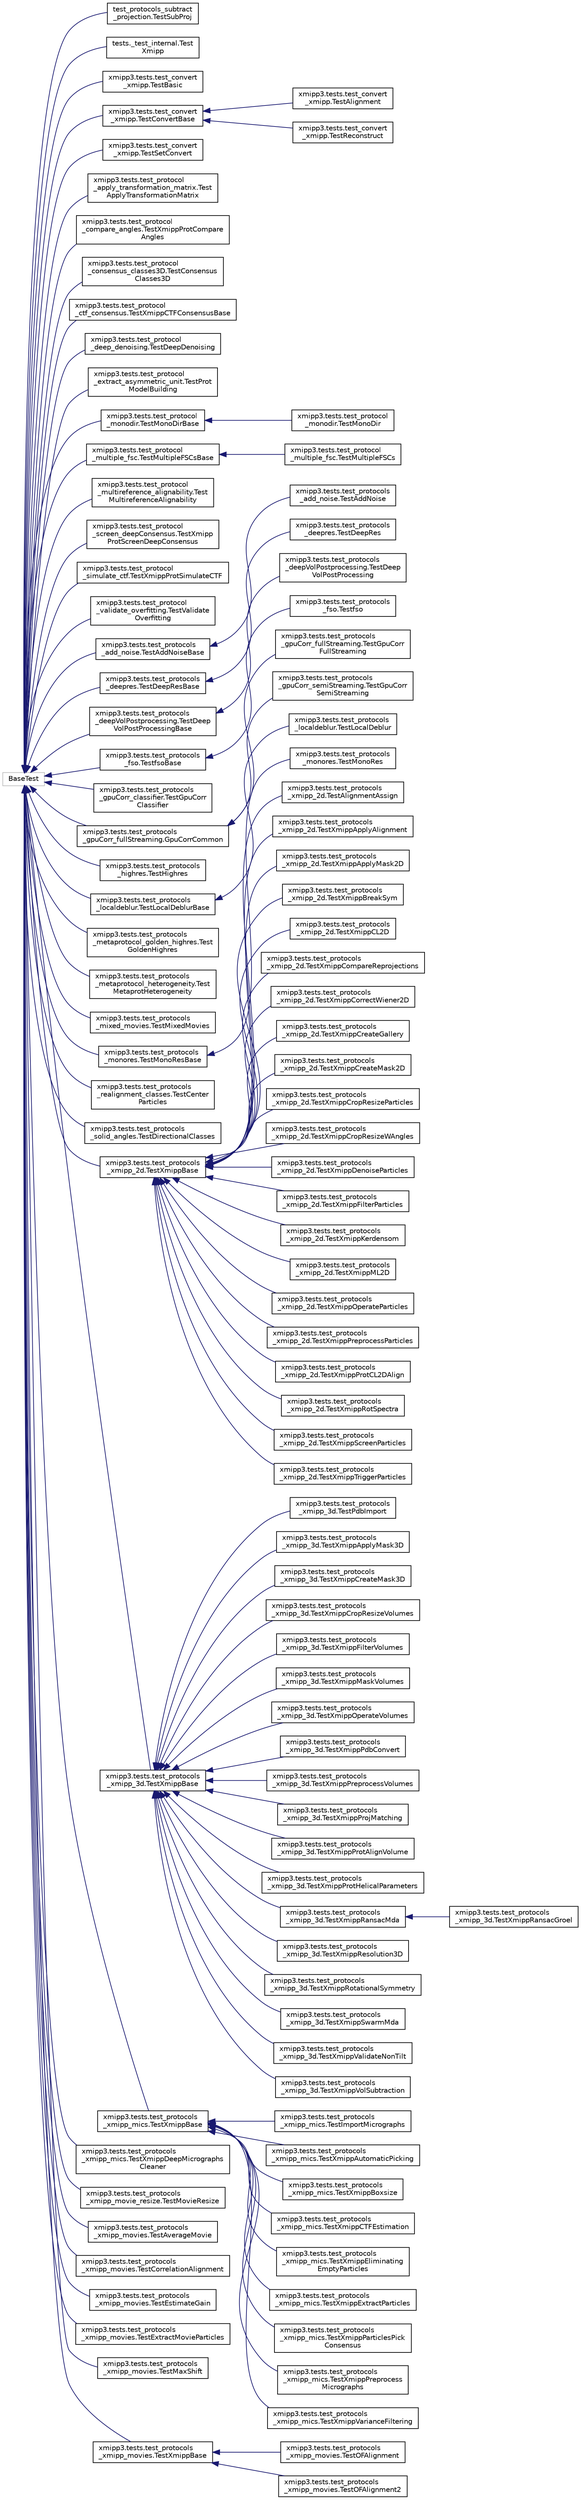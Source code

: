 digraph "Graphical Class Hierarchy"
{
  edge [fontname="Helvetica",fontsize="10",labelfontname="Helvetica",labelfontsize="10"];
  node [fontname="Helvetica",fontsize="10",shape=record];
  rankdir="LR";
  Node508 [label="BaseTest",height=0.2,width=0.4,color="grey75", fillcolor="white", style="filled"];
  Node508 -> Node0 [dir="back",color="midnightblue",fontsize="10",style="solid",fontname="Helvetica"];
  Node0 [label="test_protocols_subtract\l_projection.TestSubProj",height=0.2,width=0.4,color="black", fillcolor="white", style="filled",URL="$classtest__protocols__subtract__projection_1_1TestSubProj.html"];
  Node508 -> Node510 [dir="back",color="midnightblue",fontsize="10",style="solid",fontname="Helvetica"];
  Node510 [label="tests._test_internal.Test\lXmipp",height=0.2,width=0.4,color="black", fillcolor="white", style="filled",URL="$classtests_1_1__test__internal_1_1TestXmipp.html"];
  Node508 -> Node511 [dir="back",color="midnightblue",fontsize="10",style="solid",fontname="Helvetica"];
  Node511 [label="xmipp3.tests.test_convert\l_xmipp.TestBasic",height=0.2,width=0.4,color="black", fillcolor="white", style="filled",URL="$classxmipp3_1_1tests_1_1test__convert__xmipp_1_1TestBasic.html"];
  Node508 -> Node512 [dir="back",color="midnightblue",fontsize="10",style="solid",fontname="Helvetica"];
  Node512 [label="xmipp3.tests.test_convert\l_xmipp.TestConvertBase",height=0.2,width=0.4,color="black", fillcolor="white", style="filled",URL="$classxmipp3_1_1tests_1_1test__convert__xmipp_1_1TestConvertBase.html"];
  Node512 -> Node513 [dir="back",color="midnightblue",fontsize="10",style="solid",fontname="Helvetica"];
  Node513 [label="xmipp3.tests.test_convert\l_xmipp.TestAlignment",height=0.2,width=0.4,color="black", fillcolor="white", style="filled",URL="$classxmipp3_1_1tests_1_1test__convert__xmipp_1_1TestAlignment.html"];
  Node512 -> Node514 [dir="back",color="midnightblue",fontsize="10",style="solid",fontname="Helvetica"];
  Node514 [label="xmipp3.tests.test_convert\l_xmipp.TestReconstruct",height=0.2,width=0.4,color="black", fillcolor="white", style="filled",URL="$classxmipp3_1_1tests_1_1test__convert__xmipp_1_1TestReconstruct.html"];
  Node508 -> Node515 [dir="back",color="midnightblue",fontsize="10",style="solid",fontname="Helvetica"];
  Node515 [label="xmipp3.tests.test_convert\l_xmipp.TestSetConvert",height=0.2,width=0.4,color="black", fillcolor="white", style="filled",URL="$classxmipp3_1_1tests_1_1test__convert__xmipp_1_1TestSetConvert.html"];
  Node508 -> Node516 [dir="back",color="midnightblue",fontsize="10",style="solid",fontname="Helvetica"];
  Node516 [label="xmipp3.tests.test_protocol\l_apply_transformation_matrix.Test\lApplyTransformationMatrix",height=0.2,width=0.4,color="black", fillcolor="white", style="filled",URL="$classxmipp3_1_1tests_1_1test__protocol__apply__transformation__matrix_1_1TestApplyTransformationMatrix.html"];
  Node508 -> Node517 [dir="back",color="midnightblue",fontsize="10",style="solid",fontname="Helvetica"];
  Node517 [label="xmipp3.tests.test_protocol\l_compare_angles.TestXmippProtCompare\lAngles",height=0.2,width=0.4,color="black", fillcolor="white", style="filled",URL="$classxmipp3_1_1tests_1_1test__protocol__compare__angles_1_1TestXmippProtCompareAngles.html"];
  Node508 -> Node518 [dir="back",color="midnightblue",fontsize="10",style="solid",fontname="Helvetica"];
  Node518 [label="xmipp3.tests.test_protocol\l_consensus_classes3D.TestConsensus\lClasses3D",height=0.2,width=0.4,color="black", fillcolor="white", style="filled",URL="$classxmipp3_1_1tests_1_1test__protocol__consensus__classes3D_1_1TestConsensusClasses3D.html"];
  Node508 -> Node519 [dir="back",color="midnightblue",fontsize="10",style="solid",fontname="Helvetica"];
  Node519 [label="xmipp3.tests.test_protocol\l_ctf_consensus.TestXmippCTFConsensusBase",height=0.2,width=0.4,color="black", fillcolor="white", style="filled",URL="$classxmipp3_1_1tests_1_1test__protocol__ctf__consensus_1_1TestXmippCTFConsensusBase.html"];
  Node508 -> Node520 [dir="back",color="midnightblue",fontsize="10",style="solid",fontname="Helvetica"];
  Node520 [label="xmipp3.tests.test_protocol\l_deep_denoising.TestDeepDenoising",height=0.2,width=0.4,color="black", fillcolor="white", style="filled",URL="$classxmipp3_1_1tests_1_1test__protocol__deep__denoising_1_1TestDeepDenoising.html"];
  Node508 -> Node521 [dir="back",color="midnightblue",fontsize="10",style="solid",fontname="Helvetica"];
  Node521 [label="xmipp3.tests.test_protocol\l_extract_asymmetric_unit.TestProt\lModelBuilding",height=0.2,width=0.4,color="black", fillcolor="white", style="filled",URL="$classxmipp3_1_1tests_1_1test__protocol__extract__asymmetric__unit_1_1TestProtModelBuilding.html"];
  Node508 -> Node522 [dir="back",color="midnightblue",fontsize="10",style="solid",fontname="Helvetica"];
  Node522 [label="xmipp3.tests.test_protocol\l_monodir.TestMonoDirBase",height=0.2,width=0.4,color="black", fillcolor="white", style="filled",URL="$classxmipp3_1_1tests_1_1test__protocol__monodir_1_1TestMonoDirBase.html"];
  Node522 -> Node523 [dir="back",color="midnightblue",fontsize="10",style="solid",fontname="Helvetica"];
  Node523 [label="xmipp3.tests.test_protocol\l_monodir.TestMonoDir",height=0.2,width=0.4,color="black", fillcolor="white", style="filled",URL="$classxmipp3_1_1tests_1_1test__protocol__monodir_1_1TestMonoDir.html"];
  Node508 -> Node524 [dir="back",color="midnightblue",fontsize="10",style="solid",fontname="Helvetica"];
  Node524 [label="xmipp3.tests.test_protocol\l_multiple_fsc.TestMultipleFSCsBase",height=0.2,width=0.4,color="black", fillcolor="white", style="filled",URL="$classxmipp3_1_1tests_1_1test__protocol__multiple__fsc_1_1TestMultipleFSCsBase.html"];
  Node524 -> Node525 [dir="back",color="midnightblue",fontsize="10",style="solid",fontname="Helvetica"];
  Node525 [label="xmipp3.tests.test_protocol\l_multiple_fsc.TestMultipleFSCs",height=0.2,width=0.4,color="black", fillcolor="white", style="filled",URL="$classxmipp3_1_1tests_1_1test__protocol__multiple__fsc_1_1TestMultipleFSCs.html"];
  Node508 -> Node526 [dir="back",color="midnightblue",fontsize="10",style="solid",fontname="Helvetica"];
  Node526 [label="xmipp3.tests.test_protocol\l_multireference_alignability.Test\lMultireferenceAlignability",height=0.2,width=0.4,color="black", fillcolor="white", style="filled",URL="$classxmipp3_1_1tests_1_1test__protocol__multireference__alignability_1_1TestMultireferenceAlignability.html"];
  Node508 -> Node527 [dir="back",color="midnightblue",fontsize="10",style="solid",fontname="Helvetica"];
  Node527 [label="xmipp3.tests.test_protocol\l_screen_deepConsensus.TestXmipp\lProtScreenDeepConsensus",height=0.2,width=0.4,color="black", fillcolor="white", style="filled",URL="$classxmipp3_1_1tests_1_1test__protocol__screen__deepConsensus_1_1TestXmippProtScreenDeepConsensus.html"];
  Node508 -> Node528 [dir="back",color="midnightblue",fontsize="10",style="solid",fontname="Helvetica"];
  Node528 [label="xmipp3.tests.test_protocol\l_simulate_ctf.TestXmippProtSimulateCTF",height=0.2,width=0.4,color="black", fillcolor="white", style="filled",URL="$classxmipp3_1_1tests_1_1test__protocol__simulate__ctf_1_1TestXmippProtSimulateCTF.html"];
  Node508 -> Node529 [dir="back",color="midnightblue",fontsize="10",style="solid",fontname="Helvetica"];
  Node529 [label="xmipp3.tests.test_protocol\l_validate_overfitting.TestValidate\lOverfitting",height=0.2,width=0.4,color="black", fillcolor="white", style="filled",URL="$classxmipp3_1_1tests_1_1test__protocol__validate__overfitting_1_1TestValidateOverfitting.html"];
  Node508 -> Node530 [dir="back",color="midnightblue",fontsize="10",style="solid",fontname="Helvetica"];
  Node530 [label="xmipp3.tests.test_protocols\l_add_noise.TestAddNoiseBase",height=0.2,width=0.4,color="black", fillcolor="white", style="filled",URL="$classxmipp3_1_1tests_1_1test__protocols__add__noise_1_1TestAddNoiseBase.html"];
  Node530 -> Node531 [dir="back",color="midnightblue",fontsize="10",style="solid",fontname="Helvetica"];
  Node531 [label="xmipp3.tests.test_protocols\l_add_noise.TestAddNoise",height=0.2,width=0.4,color="black", fillcolor="white", style="filled",URL="$classxmipp3_1_1tests_1_1test__protocols__add__noise_1_1TestAddNoise.html"];
  Node508 -> Node532 [dir="back",color="midnightblue",fontsize="10",style="solid",fontname="Helvetica"];
  Node532 [label="xmipp3.tests.test_protocols\l_deepres.TestDeepResBase",height=0.2,width=0.4,color="black", fillcolor="white", style="filled",URL="$classxmipp3_1_1tests_1_1test__protocols__deepres_1_1TestDeepResBase.html"];
  Node532 -> Node533 [dir="back",color="midnightblue",fontsize="10",style="solid",fontname="Helvetica"];
  Node533 [label="xmipp3.tests.test_protocols\l_deepres.TestDeepRes",height=0.2,width=0.4,color="black", fillcolor="white", style="filled",URL="$classxmipp3_1_1tests_1_1test__protocols__deepres_1_1TestDeepRes.html"];
  Node508 -> Node534 [dir="back",color="midnightblue",fontsize="10",style="solid",fontname="Helvetica"];
  Node534 [label="xmipp3.tests.test_protocols\l_deepVolPostprocessing.TestDeep\lVolPostProcessingBase",height=0.2,width=0.4,color="black", fillcolor="white", style="filled",URL="$classxmipp3_1_1tests_1_1test__protocols__deepVolPostprocessing_1_1TestDeepVolPostProcessingBase.html"];
  Node534 -> Node535 [dir="back",color="midnightblue",fontsize="10",style="solid",fontname="Helvetica"];
  Node535 [label="xmipp3.tests.test_protocols\l_deepVolPostprocessing.TestDeep\lVolPostProcessing",height=0.2,width=0.4,color="black", fillcolor="white", style="filled",URL="$classxmipp3_1_1tests_1_1test__protocols__deepVolPostprocessing_1_1TestDeepVolPostProcessing.html"];
  Node508 -> Node536 [dir="back",color="midnightblue",fontsize="10",style="solid",fontname="Helvetica"];
  Node536 [label="xmipp3.tests.test_protocols\l_fso.TestfsoBase",height=0.2,width=0.4,color="black", fillcolor="white", style="filled",URL="$classxmipp3_1_1tests_1_1test__protocols__fso_1_1TestfsoBase.html"];
  Node536 -> Node537 [dir="back",color="midnightblue",fontsize="10",style="solid",fontname="Helvetica"];
  Node537 [label="xmipp3.tests.test_protocols\l_fso.Testfso",height=0.2,width=0.4,color="black", fillcolor="white", style="filled",URL="$classxmipp3_1_1tests_1_1test__protocols__fso_1_1Testfso.html"];
  Node508 -> Node538 [dir="back",color="midnightblue",fontsize="10",style="solid",fontname="Helvetica"];
  Node538 [label="xmipp3.tests.test_protocols\l_gpuCorr_classifier.TestGpuCorr\lClassifier",height=0.2,width=0.4,color="black", fillcolor="white", style="filled",URL="$classxmipp3_1_1tests_1_1test__protocols__gpuCorr__classifier_1_1TestGpuCorrClassifier.html"];
  Node508 -> Node539 [dir="back",color="midnightblue",fontsize="10",style="solid",fontname="Helvetica"];
  Node539 [label="xmipp3.tests.test_protocols\l_gpuCorr_fullStreaming.GpuCorrCommon",height=0.2,width=0.4,color="black", fillcolor="white", style="filled",URL="$classxmipp3_1_1tests_1_1test__protocols__gpuCorr__fullStreaming_1_1GpuCorrCommon.html"];
  Node539 -> Node540 [dir="back",color="midnightblue",fontsize="10",style="solid",fontname="Helvetica"];
  Node540 [label="xmipp3.tests.test_protocols\l_gpuCorr_fullStreaming.TestGpuCorr\lFullStreaming",height=0.2,width=0.4,color="black", fillcolor="white", style="filled",URL="$classxmipp3_1_1tests_1_1test__protocols__gpuCorr__fullStreaming_1_1TestGpuCorrFullStreaming.html"];
  Node539 -> Node541 [dir="back",color="midnightblue",fontsize="10",style="solid",fontname="Helvetica"];
  Node541 [label="xmipp3.tests.test_protocols\l_gpuCorr_semiStreaming.TestGpuCorr\lSemiStreaming",height=0.2,width=0.4,color="black", fillcolor="white", style="filled",URL="$classxmipp3_1_1tests_1_1test__protocols__gpuCorr__semiStreaming_1_1TestGpuCorrSemiStreaming.html"];
  Node508 -> Node542 [dir="back",color="midnightblue",fontsize="10",style="solid",fontname="Helvetica"];
  Node542 [label="xmipp3.tests.test_protocols\l_highres.TestHighres",height=0.2,width=0.4,color="black", fillcolor="white", style="filled",URL="$classxmipp3_1_1tests_1_1test__protocols__highres_1_1TestHighres.html"];
  Node508 -> Node543 [dir="back",color="midnightblue",fontsize="10",style="solid",fontname="Helvetica"];
  Node543 [label="xmipp3.tests.test_protocols\l_localdeblur.TestLocalDeblurBase",height=0.2,width=0.4,color="black", fillcolor="white", style="filled",URL="$classxmipp3_1_1tests_1_1test__protocols__localdeblur_1_1TestLocalDeblurBase.html"];
  Node543 -> Node544 [dir="back",color="midnightblue",fontsize="10",style="solid",fontname="Helvetica"];
  Node544 [label="xmipp3.tests.test_protocols\l_localdeblur.TestLocalDeblur",height=0.2,width=0.4,color="black", fillcolor="white", style="filled",URL="$classxmipp3_1_1tests_1_1test__protocols__localdeblur_1_1TestLocalDeblur.html"];
  Node508 -> Node545 [dir="back",color="midnightblue",fontsize="10",style="solid",fontname="Helvetica"];
  Node545 [label="xmipp3.tests.test_protocols\l_metaprotocol_golden_highres.Test\lGoldenHighres",height=0.2,width=0.4,color="black", fillcolor="white", style="filled",URL="$classxmipp3_1_1tests_1_1test__protocols__metaprotocol__golden__highres_1_1TestGoldenHighres.html"];
  Node508 -> Node546 [dir="back",color="midnightblue",fontsize="10",style="solid",fontname="Helvetica"];
  Node546 [label="xmipp3.tests.test_protocols\l_metaprotocol_heterogeneity.Test\lMetaprotHeterogeneity",height=0.2,width=0.4,color="black", fillcolor="white", style="filled",URL="$classxmipp3_1_1tests_1_1test__protocols__metaprotocol__heterogeneity_1_1TestMetaprotHeterogeneity.html"];
  Node508 -> Node547 [dir="back",color="midnightblue",fontsize="10",style="solid",fontname="Helvetica"];
  Node547 [label="xmipp3.tests.test_protocols\l_mixed_movies.TestMixedMovies",height=0.2,width=0.4,color="black", fillcolor="white", style="filled",URL="$classxmipp3_1_1tests_1_1test__protocols__mixed__movies_1_1TestMixedMovies.html"];
  Node508 -> Node548 [dir="back",color="midnightblue",fontsize="10",style="solid",fontname="Helvetica"];
  Node548 [label="xmipp3.tests.test_protocols\l_monores.TestMonoResBase",height=0.2,width=0.4,color="black", fillcolor="white", style="filled",URL="$classxmipp3_1_1tests_1_1test__protocols__monores_1_1TestMonoResBase.html"];
  Node548 -> Node549 [dir="back",color="midnightblue",fontsize="10",style="solid",fontname="Helvetica"];
  Node549 [label="xmipp3.tests.test_protocols\l_monores.TestMonoRes",height=0.2,width=0.4,color="black", fillcolor="white", style="filled",URL="$classxmipp3_1_1tests_1_1test__protocols__monores_1_1TestMonoRes.html"];
  Node508 -> Node550 [dir="back",color="midnightblue",fontsize="10",style="solid",fontname="Helvetica"];
  Node550 [label="xmipp3.tests.test_protocols\l_realignment_classes.TestCenter\lParticles",height=0.2,width=0.4,color="black", fillcolor="white", style="filled",URL="$classxmipp3_1_1tests_1_1test__protocols__realignment__classes_1_1TestCenterParticles.html"];
  Node508 -> Node551 [dir="back",color="midnightblue",fontsize="10",style="solid",fontname="Helvetica"];
  Node551 [label="xmipp3.tests.test_protocols\l_solid_angles.TestDirectionalClasses",height=0.2,width=0.4,color="black", fillcolor="white", style="filled",URL="$classxmipp3_1_1tests_1_1test__protocols__solid__angles_1_1TestDirectionalClasses.html"];
  Node508 -> Node552 [dir="back",color="midnightblue",fontsize="10",style="solid",fontname="Helvetica"];
  Node552 [label="xmipp3.tests.test_protocols\l_xmipp_2d.TestXmippBase",height=0.2,width=0.4,color="black", fillcolor="white", style="filled",URL="$classxmipp3_1_1tests_1_1test__protocols__xmipp__2d_1_1TestXmippBase.html"];
  Node552 -> Node553 [dir="back",color="midnightblue",fontsize="10",style="solid",fontname="Helvetica"];
  Node553 [label="xmipp3.tests.test_protocols\l_xmipp_2d.TestAlignmentAssign",height=0.2,width=0.4,color="black", fillcolor="white", style="filled",URL="$classxmipp3_1_1tests_1_1test__protocols__xmipp__2d_1_1TestAlignmentAssign.html"];
  Node552 -> Node554 [dir="back",color="midnightblue",fontsize="10",style="solid",fontname="Helvetica"];
  Node554 [label="xmipp3.tests.test_protocols\l_xmipp_2d.TestXmippApplyAlignment",height=0.2,width=0.4,color="black", fillcolor="white", style="filled",URL="$classxmipp3_1_1tests_1_1test__protocols__xmipp__2d_1_1TestXmippApplyAlignment.html"];
  Node552 -> Node555 [dir="back",color="midnightblue",fontsize="10",style="solid",fontname="Helvetica"];
  Node555 [label="xmipp3.tests.test_protocols\l_xmipp_2d.TestXmippApplyMask2D",height=0.2,width=0.4,color="black", fillcolor="white", style="filled",URL="$classxmipp3_1_1tests_1_1test__protocols__xmipp__2d_1_1TestXmippApplyMask2D.html"];
  Node552 -> Node556 [dir="back",color="midnightblue",fontsize="10",style="solid",fontname="Helvetica"];
  Node556 [label="xmipp3.tests.test_protocols\l_xmipp_2d.TestXmippBreakSym",height=0.2,width=0.4,color="black", fillcolor="white", style="filled",URL="$classxmipp3_1_1tests_1_1test__protocols__xmipp__2d_1_1TestXmippBreakSym.html"];
  Node552 -> Node557 [dir="back",color="midnightblue",fontsize="10",style="solid",fontname="Helvetica"];
  Node557 [label="xmipp3.tests.test_protocols\l_xmipp_2d.TestXmippCL2D",height=0.2,width=0.4,color="black", fillcolor="white", style="filled",URL="$classxmipp3_1_1tests_1_1test__protocols__xmipp__2d_1_1TestXmippCL2D.html"];
  Node552 -> Node558 [dir="back",color="midnightblue",fontsize="10",style="solid",fontname="Helvetica"];
  Node558 [label="xmipp3.tests.test_protocols\l_xmipp_2d.TestXmippCompareReprojections",height=0.2,width=0.4,color="black", fillcolor="white", style="filled",URL="$classxmipp3_1_1tests_1_1test__protocols__xmipp__2d_1_1TestXmippCompareReprojections.html"];
  Node552 -> Node559 [dir="back",color="midnightblue",fontsize="10",style="solid",fontname="Helvetica"];
  Node559 [label="xmipp3.tests.test_protocols\l_xmipp_2d.TestXmippCorrectWiener2D",height=0.2,width=0.4,color="black", fillcolor="white", style="filled",URL="$classxmipp3_1_1tests_1_1test__protocols__xmipp__2d_1_1TestXmippCorrectWiener2D.html"];
  Node552 -> Node560 [dir="back",color="midnightblue",fontsize="10",style="solid",fontname="Helvetica"];
  Node560 [label="xmipp3.tests.test_protocols\l_xmipp_2d.TestXmippCreateGallery",height=0.2,width=0.4,color="black", fillcolor="white", style="filled",URL="$classxmipp3_1_1tests_1_1test__protocols__xmipp__2d_1_1TestXmippCreateGallery.html"];
  Node552 -> Node561 [dir="back",color="midnightblue",fontsize="10",style="solid",fontname="Helvetica"];
  Node561 [label="xmipp3.tests.test_protocols\l_xmipp_2d.TestXmippCreateMask2D",height=0.2,width=0.4,color="black", fillcolor="white", style="filled",URL="$classxmipp3_1_1tests_1_1test__protocols__xmipp__2d_1_1TestXmippCreateMask2D.html"];
  Node552 -> Node562 [dir="back",color="midnightblue",fontsize="10",style="solid",fontname="Helvetica"];
  Node562 [label="xmipp3.tests.test_protocols\l_xmipp_2d.TestXmippCropResizeParticles",height=0.2,width=0.4,color="black", fillcolor="white", style="filled",URL="$classxmipp3_1_1tests_1_1test__protocols__xmipp__2d_1_1TestXmippCropResizeParticles.html"];
  Node552 -> Node563 [dir="back",color="midnightblue",fontsize="10",style="solid",fontname="Helvetica"];
  Node563 [label="xmipp3.tests.test_protocols\l_xmipp_2d.TestXmippCropResizeWAngles",height=0.2,width=0.4,color="black", fillcolor="white", style="filled",URL="$classxmipp3_1_1tests_1_1test__protocols__xmipp__2d_1_1TestXmippCropResizeWAngles.html"];
  Node552 -> Node564 [dir="back",color="midnightblue",fontsize="10",style="solid",fontname="Helvetica"];
  Node564 [label="xmipp3.tests.test_protocols\l_xmipp_2d.TestXmippDenoiseParticles",height=0.2,width=0.4,color="black", fillcolor="white", style="filled",URL="$classxmipp3_1_1tests_1_1test__protocols__xmipp__2d_1_1TestXmippDenoiseParticles.html"];
  Node552 -> Node565 [dir="back",color="midnightblue",fontsize="10",style="solid",fontname="Helvetica"];
  Node565 [label="xmipp3.tests.test_protocols\l_xmipp_2d.TestXmippFilterParticles",height=0.2,width=0.4,color="black", fillcolor="white", style="filled",URL="$classxmipp3_1_1tests_1_1test__protocols__xmipp__2d_1_1TestXmippFilterParticles.html"];
  Node552 -> Node566 [dir="back",color="midnightblue",fontsize="10",style="solid",fontname="Helvetica"];
  Node566 [label="xmipp3.tests.test_protocols\l_xmipp_2d.TestXmippKerdensom",height=0.2,width=0.4,color="black", fillcolor="white", style="filled",URL="$classxmipp3_1_1tests_1_1test__protocols__xmipp__2d_1_1TestXmippKerdensom.html"];
  Node552 -> Node567 [dir="back",color="midnightblue",fontsize="10",style="solid",fontname="Helvetica"];
  Node567 [label="xmipp3.tests.test_protocols\l_xmipp_2d.TestXmippML2D",height=0.2,width=0.4,color="black", fillcolor="white", style="filled",URL="$classxmipp3_1_1tests_1_1test__protocols__xmipp__2d_1_1TestXmippML2D.html"];
  Node552 -> Node568 [dir="back",color="midnightblue",fontsize="10",style="solid",fontname="Helvetica"];
  Node568 [label="xmipp3.tests.test_protocols\l_xmipp_2d.TestXmippOperateParticles",height=0.2,width=0.4,color="black", fillcolor="white", style="filled",URL="$classxmipp3_1_1tests_1_1test__protocols__xmipp__2d_1_1TestXmippOperateParticles.html"];
  Node552 -> Node569 [dir="back",color="midnightblue",fontsize="10",style="solid",fontname="Helvetica"];
  Node569 [label="xmipp3.tests.test_protocols\l_xmipp_2d.TestXmippPreprocessParticles",height=0.2,width=0.4,color="black", fillcolor="white", style="filled",URL="$classxmipp3_1_1tests_1_1test__protocols__xmipp__2d_1_1TestXmippPreprocessParticles.html"];
  Node552 -> Node570 [dir="back",color="midnightblue",fontsize="10",style="solid",fontname="Helvetica"];
  Node570 [label="xmipp3.tests.test_protocols\l_xmipp_2d.TestXmippProtCL2DAlign",height=0.2,width=0.4,color="black", fillcolor="white", style="filled",URL="$classxmipp3_1_1tests_1_1test__protocols__xmipp__2d_1_1TestXmippProtCL2DAlign.html"];
  Node552 -> Node571 [dir="back",color="midnightblue",fontsize="10",style="solid",fontname="Helvetica"];
  Node571 [label="xmipp3.tests.test_protocols\l_xmipp_2d.TestXmippRotSpectra",height=0.2,width=0.4,color="black", fillcolor="white", style="filled",URL="$classxmipp3_1_1tests_1_1test__protocols__xmipp__2d_1_1TestXmippRotSpectra.html"];
  Node552 -> Node572 [dir="back",color="midnightblue",fontsize="10",style="solid",fontname="Helvetica"];
  Node572 [label="xmipp3.tests.test_protocols\l_xmipp_2d.TestXmippScreenParticles",height=0.2,width=0.4,color="black", fillcolor="white", style="filled",URL="$classxmipp3_1_1tests_1_1test__protocols__xmipp__2d_1_1TestXmippScreenParticles.html"];
  Node552 -> Node573 [dir="back",color="midnightblue",fontsize="10",style="solid",fontname="Helvetica"];
  Node573 [label="xmipp3.tests.test_protocols\l_xmipp_2d.TestXmippTriggerParticles",height=0.2,width=0.4,color="black", fillcolor="white", style="filled",URL="$classxmipp3_1_1tests_1_1test__protocols__xmipp__2d_1_1TestXmippTriggerParticles.html"];
  Node508 -> Node574 [dir="back",color="midnightblue",fontsize="10",style="solid",fontname="Helvetica"];
  Node574 [label="xmipp3.tests.test_protocols\l_xmipp_3d.TestXmippBase",height=0.2,width=0.4,color="black", fillcolor="white", style="filled",URL="$classxmipp3_1_1tests_1_1test__protocols__xmipp__3d_1_1TestXmippBase.html"];
  Node574 -> Node575 [dir="back",color="midnightblue",fontsize="10",style="solid",fontname="Helvetica"];
  Node575 [label="xmipp3.tests.test_protocols\l_xmipp_3d.TestPdbImport",height=0.2,width=0.4,color="black", fillcolor="white", style="filled",URL="$classxmipp3_1_1tests_1_1test__protocols__xmipp__3d_1_1TestPdbImport.html"];
  Node574 -> Node576 [dir="back",color="midnightblue",fontsize="10",style="solid",fontname="Helvetica"];
  Node576 [label="xmipp3.tests.test_protocols\l_xmipp_3d.TestXmippApplyMask3D",height=0.2,width=0.4,color="black", fillcolor="white", style="filled",URL="$classxmipp3_1_1tests_1_1test__protocols__xmipp__3d_1_1TestXmippApplyMask3D.html"];
  Node574 -> Node577 [dir="back",color="midnightblue",fontsize="10",style="solid",fontname="Helvetica"];
  Node577 [label="xmipp3.tests.test_protocols\l_xmipp_3d.TestXmippCreateMask3D",height=0.2,width=0.4,color="black", fillcolor="white", style="filled",URL="$classxmipp3_1_1tests_1_1test__protocols__xmipp__3d_1_1TestXmippCreateMask3D.html"];
  Node574 -> Node578 [dir="back",color="midnightblue",fontsize="10",style="solid",fontname="Helvetica"];
  Node578 [label="xmipp3.tests.test_protocols\l_xmipp_3d.TestXmippCropResizeVolumes",height=0.2,width=0.4,color="black", fillcolor="white", style="filled",URL="$classxmipp3_1_1tests_1_1test__protocols__xmipp__3d_1_1TestXmippCropResizeVolumes.html"];
  Node574 -> Node579 [dir="back",color="midnightblue",fontsize="10",style="solid",fontname="Helvetica"];
  Node579 [label="xmipp3.tests.test_protocols\l_xmipp_3d.TestXmippFilterVolumes",height=0.2,width=0.4,color="black", fillcolor="white", style="filled",URL="$classxmipp3_1_1tests_1_1test__protocols__xmipp__3d_1_1TestXmippFilterVolumes.html"];
  Node574 -> Node580 [dir="back",color="midnightblue",fontsize="10",style="solid",fontname="Helvetica"];
  Node580 [label="xmipp3.tests.test_protocols\l_xmipp_3d.TestXmippMaskVolumes",height=0.2,width=0.4,color="black", fillcolor="white", style="filled",URL="$classxmipp3_1_1tests_1_1test__protocols__xmipp__3d_1_1TestXmippMaskVolumes.html"];
  Node574 -> Node581 [dir="back",color="midnightblue",fontsize="10",style="solid",fontname="Helvetica"];
  Node581 [label="xmipp3.tests.test_protocols\l_xmipp_3d.TestXmippOperateVolumes",height=0.2,width=0.4,color="black", fillcolor="white", style="filled",URL="$classxmipp3_1_1tests_1_1test__protocols__xmipp__3d_1_1TestXmippOperateVolumes.html"];
  Node574 -> Node582 [dir="back",color="midnightblue",fontsize="10",style="solid",fontname="Helvetica"];
  Node582 [label="xmipp3.tests.test_protocols\l_xmipp_3d.TestXmippPdbConvert",height=0.2,width=0.4,color="black", fillcolor="white", style="filled",URL="$classxmipp3_1_1tests_1_1test__protocols__xmipp__3d_1_1TestXmippPdbConvert.html"];
  Node574 -> Node583 [dir="back",color="midnightblue",fontsize="10",style="solid",fontname="Helvetica"];
  Node583 [label="xmipp3.tests.test_protocols\l_xmipp_3d.TestXmippPreprocessVolumes",height=0.2,width=0.4,color="black", fillcolor="white", style="filled",URL="$classxmipp3_1_1tests_1_1test__protocols__xmipp__3d_1_1TestXmippPreprocessVolumes.html"];
  Node574 -> Node584 [dir="back",color="midnightblue",fontsize="10",style="solid",fontname="Helvetica"];
  Node584 [label="xmipp3.tests.test_protocols\l_xmipp_3d.TestXmippProjMatching",height=0.2,width=0.4,color="black", fillcolor="white", style="filled",URL="$classxmipp3_1_1tests_1_1test__protocols__xmipp__3d_1_1TestXmippProjMatching.html"];
  Node574 -> Node585 [dir="back",color="midnightblue",fontsize="10",style="solid",fontname="Helvetica"];
  Node585 [label="xmipp3.tests.test_protocols\l_xmipp_3d.TestXmippProtAlignVolume",height=0.2,width=0.4,color="black", fillcolor="white", style="filled",URL="$classxmipp3_1_1tests_1_1test__protocols__xmipp__3d_1_1TestXmippProtAlignVolume.html"];
  Node574 -> Node586 [dir="back",color="midnightblue",fontsize="10",style="solid",fontname="Helvetica"];
  Node586 [label="xmipp3.tests.test_protocols\l_xmipp_3d.TestXmippProtHelicalParameters",height=0.2,width=0.4,color="black", fillcolor="white", style="filled",URL="$classxmipp3_1_1tests_1_1test__protocols__xmipp__3d_1_1TestXmippProtHelicalParameters.html"];
  Node574 -> Node587 [dir="back",color="midnightblue",fontsize="10",style="solid",fontname="Helvetica"];
  Node587 [label="xmipp3.tests.test_protocols\l_xmipp_3d.TestXmippRansacMda",height=0.2,width=0.4,color="black", fillcolor="white", style="filled",URL="$classxmipp3_1_1tests_1_1test__protocols__xmipp__3d_1_1TestXmippRansacMda.html"];
  Node587 -> Node588 [dir="back",color="midnightblue",fontsize="10",style="solid",fontname="Helvetica"];
  Node588 [label="xmipp3.tests.test_protocols\l_xmipp_3d.TestXmippRansacGroel",height=0.2,width=0.4,color="black", fillcolor="white", style="filled",URL="$classxmipp3_1_1tests_1_1test__protocols__xmipp__3d_1_1TestXmippRansacGroel.html"];
  Node574 -> Node589 [dir="back",color="midnightblue",fontsize="10",style="solid",fontname="Helvetica"];
  Node589 [label="xmipp3.tests.test_protocols\l_xmipp_3d.TestXmippResolution3D",height=0.2,width=0.4,color="black", fillcolor="white", style="filled",URL="$classxmipp3_1_1tests_1_1test__protocols__xmipp__3d_1_1TestXmippResolution3D.html"];
  Node574 -> Node590 [dir="back",color="midnightblue",fontsize="10",style="solid",fontname="Helvetica"];
  Node590 [label="xmipp3.tests.test_protocols\l_xmipp_3d.TestXmippRotationalSymmetry",height=0.2,width=0.4,color="black", fillcolor="white", style="filled",URL="$classxmipp3_1_1tests_1_1test__protocols__xmipp__3d_1_1TestXmippRotationalSymmetry.html"];
  Node574 -> Node591 [dir="back",color="midnightblue",fontsize="10",style="solid",fontname="Helvetica"];
  Node591 [label="xmipp3.tests.test_protocols\l_xmipp_3d.TestXmippSwarmMda",height=0.2,width=0.4,color="black", fillcolor="white", style="filled",URL="$classxmipp3_1_1tests_1_1test__protocols__xmipp__3d_1_1TestXmippSwarmMda.html"];
  Node574 -> Node592 [dir="back",color="midnightblue",fontsize="10",style="solid",fontname="Helvetica"];
  Node592 [label="xmipp3.tests.test_protocols\l_xmipp_3d.TestXmippValidateNonTilt",height=0.2,width=0.4,color="black", fillcolor="white", style="filled",URL="$classxmipp3_1_1tests_1_1test__protocols__xmipp__3d_1_1TestXmippValidateNonTilt.html"];
  Node574 -> Node593 [dir="back",color="midnightblue",fontsize="10",style="solid",fontname="Helvetica"];
  Node593 [label="xmipp3.tests.test_protocols\l_xmipp_3d.TestXmippVolSubtraction",height=0.2,width=0.4,color="black", fillcolor="white", style="filled",URL="$classxmipp3_1_1tests_1_1test__protocols__xmipp__3d_1_1TestXmippVolSubtraction.html"];
  Node508 -> Node594 [dir="back",color="midnightblue",fontsize="10",style="solid",fontname="Helvetica"];
  Node594 [label="xmipp3.tests.test_protocols\l_xmipp_mics.TestXmippBase",height=0.2,width=0.4,color="black", fillcolor="white", style="filled",URL="$classxmipp3_1_1tests_1_1test__protocols__xmipp__mics_1_1TestXmippBase.html"];
  Node594 -> Node595 [dir="back",color="midnightblue",fontsize="10",style="solid",fontname="Helvetica"];
  Node595 [label="xmipp3.tests.test_protocols\l_xmipp_mics.TestImportMicrographs",height=0.2,width=0.4,color="black", fillcolor="white", style="filled",URL="$classxmipp3_1_1tests_1_1test__protocols__xmipp__mics_1_1TestImportMicrographs.html"];
  Node594 -> Node596 [dir="back",color="midnightblue",fontsize="10",style="solid",fontname="Helvetica"];
  Node596 [label="xmipp3.tests.test_protocols\l_xmipp_mics.TestXmippAutomaticPicking",height=0.2,width=0.4,color="black", fillcolor="white", style="filled",URL="$classxmipp3_1_1tests_1_1test__protocols__xmipp__mics_1_1TestXmippAutomaticPicking.html"];
  Node594 -> Node597 [dir="back",color="midnightblue",fontsize="10",style="solid",fontname="Helvetica"];
  Node597 [label="xmipp3.tests.test_protocols\l_xmipp_mics.TestXmippBoxsize",height=0.2,width=0.4,color="black", fillcolor="white", style="filled",URL="$classxmipp3_1_1tests_1_1test__protocols__xmipp__mics_1_1TestXmippBoxsize.html"];
  Node594 -> Node598 [dir="back",color="midnightblue",fontsize="10",style="solid",fontname="Helvetica"];
  Node598 [label="xmipp3.tests.test_protocols\l_xmipp_mics.TestXmippCTFEstimation",height=0.2,width=0.4,color="black", fillcolor="white", style="filled",URL="$classxmipp3_1_1tests_1_1test__protocols__xmipp__mics_1_1TestXmippCTFEstimation.html"];
  Node594 -> Node599 [dir="back",color="midnightblue",fontsize="10",style="solid",fontname="Helvetica"];
  Node599 [label="xmipp3.tests.test_protocols\l_xmipp_mics.TestXmippEliminating\lEmptyParticles",height=0.2,width=0.4,color="black", fillcolor="white", style="filled",URL="$classxmipp3_1_1tests_1_1test__protocols__xmipp__mics_1_1TestXmippEliminatingEmptyParticles.html"];
  Node594 -> Node600 [dir="back",color="midnightblue",fontsize="10",style="solid",fontname="Helvetica"];
  Node600 [label="xmipp3.tests.test_protocols\l_xmipp_mics.TestXmippExtractParticles",height=0.2,width=0.4,color="black", fillcolor="white", style="filled",URL="$classxmipp3_1_1tests_1_1test__protocols__xmipp__mics_1_1TestXmippExtractParticles.html"];
  Node594 -> Node601 [dir="back",color="midnightblue",fontsize="10",style="solid",fontname="Helvetica"];
  Node601 [label="xmipp3.tests.test_protocols\l_xmipp_mics.TestXmippParticlesPick\lConsensus",height=0.2,width=0.4,color="black", fillcolor="white", style="filled",URL="$classxmipp3_1_1tests_1_1test__protocols__xmipp__mics_1_1TestXmippParticlesPickConsensus.html"];
  Node594 -> Node602 [dir="back",color="midnightblue",fontsize="10",style="solid",fontname="Helvetica"];
  Node602 [label="xmipp3.tests.test_protocols\l_xmipp_mics.TestXmippPreprocess\lMicrographs",height=0.2,width=0.4,color="black", fillcolor="white", style="filled",URL="$classxmipp3_1_1tests_1_1test__protocols__xmipp__mics_1_1TestXmippPreprocessMicrographs.html"];
  Node594 -> Node603 [dir="back",color="midnightblue",fontsize="10",style="solid",fontname="Helvetica"];
  Node603 [label="xmipp3.tests.test_protocols\l_xmipp_mics.TestXmippVarianceFiltering",height=0.2,width=0.4,color="black", fillcolor="white", style="filled",URL="$classxmipp3_1_1tests_1_1test__protocols__xmipp__mics_1_1TestXmippVarianceFiltering.html"];
  Node508 -> Node604 [dir="back",color="midnightblue",fontsize="10",style="solid",fontname="Helvetica"];
  Node604 [label="xmipp3.tests.test_protocols\l_xmipp_mics.TestXmippDeepMicrographs\lCleaner",height=0.2,width=0.4,color="black", fillcolor="white", style="filled",URL="$classxmipp3_1_1tests_1_1test__protocols__xmipp__mics_1_1TestXmippDeepMicrographsCleaner.html"];
  Node508 -> Node605 [dir="back",color="midnightblue",fontsize="10",style="solid",fontname="Helvetica"];
  Node605 [label="xmipp3.tests.test_protocols\l_xmipp_movie_resize.TestMovieResize",height=0.2,width=0.4,color="black", fillcolor="white", style="filled",URL="$classxmipp3_1_1tests_1_1test__protocols__xmipp__movie__resize_1_1TestMovieResize.html"];
  Node508 -> Node606 [dir="back",color="midnightblue",fontsize="10",style="solid",fontname="Helvetica"];
  Node606 [label="xmipp3.tests.test_protocols\l_xmipp_movies.TestAverageMovie",height=0.2,width=0.4,color="black", fillcolor="white", style="filled",URL="$classxmipp3_1_1tests_1_1test__protocols__xmipp__movies_1_1TestAverageMovie.html"];
  Node508 -> Node607 [dir="back",color="midnightblue",fontsize="10",style="solid",fontname="Helvetica"];
  Node607 [label="xmipp3.tests.test_protocols\l_xmipp_movies.TestCorrelationAlignment",height=0.2,width=0.4,color="black", fillcolor="white", style="filled",URL="$classxmipp3_1_1tests_1_1test__protocols__xmipp__movies_1_1TestCorrelationAlignment.html"];
  Node508 -> Node608 [dir="back",color="midnightblue",fontsize="10",style="solid",fontname="Helvetica"];
  Node608 [label="xmipp3.tests.test_protocols\l_xmipp_movies.TestEstimateGain",height=0.2,width=0.4,color="black", fillcolor="white", style="filled",URL="$classxmipp3_1_1tests_1_1test__protocols__xmipp__movies_1_1TestEstimateGain.html"];
  Node508 -> Node609 [dir="back",color="midnightblue",fontsize="10",style="solid",fontname="Helvetica"];
  Node609 [label="xmipp3.tests.test_protocols\l_xmipp_movies.TestExtractMovieParticles",height=0.2,width=0.4,color="black", fillcolor="white", style="filled",URL="$classxmipp3_1_1tests_1_1test__protocols__xmipp__movies_1_1TestExtractMovieParticles.html"];
  Node508 -> Node610 [dir="back",color="midnightblue",fontsize="10",style="solid",fontname="Helvetica"];
  Node610 [label="xmipp3.tests.test_protocols\l_xmipp_movies.TestMaxShift",height=0.2,width=0.4,color="black", fillcolor="white", style="filled",URL="$classxmipp3_1_1tests_1_1test__protocols__xmipp__movies_1_1TestMaxShift.html"];
  Node508 -> Node611 [dir="back",color="midnightblue",fontsize="10",style="solid",fontname="Helvetica"];
  Node611 [label="xmipp3.tests.test_protocols\l_xmipp_movies.TestXmippBase",height=0.2,width=0.4,color="black", fillcolor="white", style="filled",URL="$classxmipp3_1_1tests_1_1test__protocols__xmipp__movies_1_1TestXmippBase.html"];
  Node611 -> Node612 [dir="back",color="midnightblue",fontsize="10",style="solid",fontname="Helvetica"];
  Node612 [label="xmipp3.tests.test_protocols\l_xmipp_movies.TestOFAlignment",height=0.2,width=0.4,color="black", fillcolor="white", style="filled",URL="$classxmipp3_1_1tests_1_1test__protocols__xmipp__movies_1_1TestOFAlignment.html"];
  Node611 -> Node613 [dir="back",color="midnightblue",fontsize="10",style="solid",fontname="Helvetica"];
  Node613 [label="xmipp3.tests.test_protocols\l_xmipp_movies.TestOFAlignment2",height=0.2,width=0.4,color="black", fillcolor="white", style="filled",URL="$classxmipp3_1_1tests_1_1test__protocols__xmipp__movies_1_1TestOFAlignment2.html"];
}
